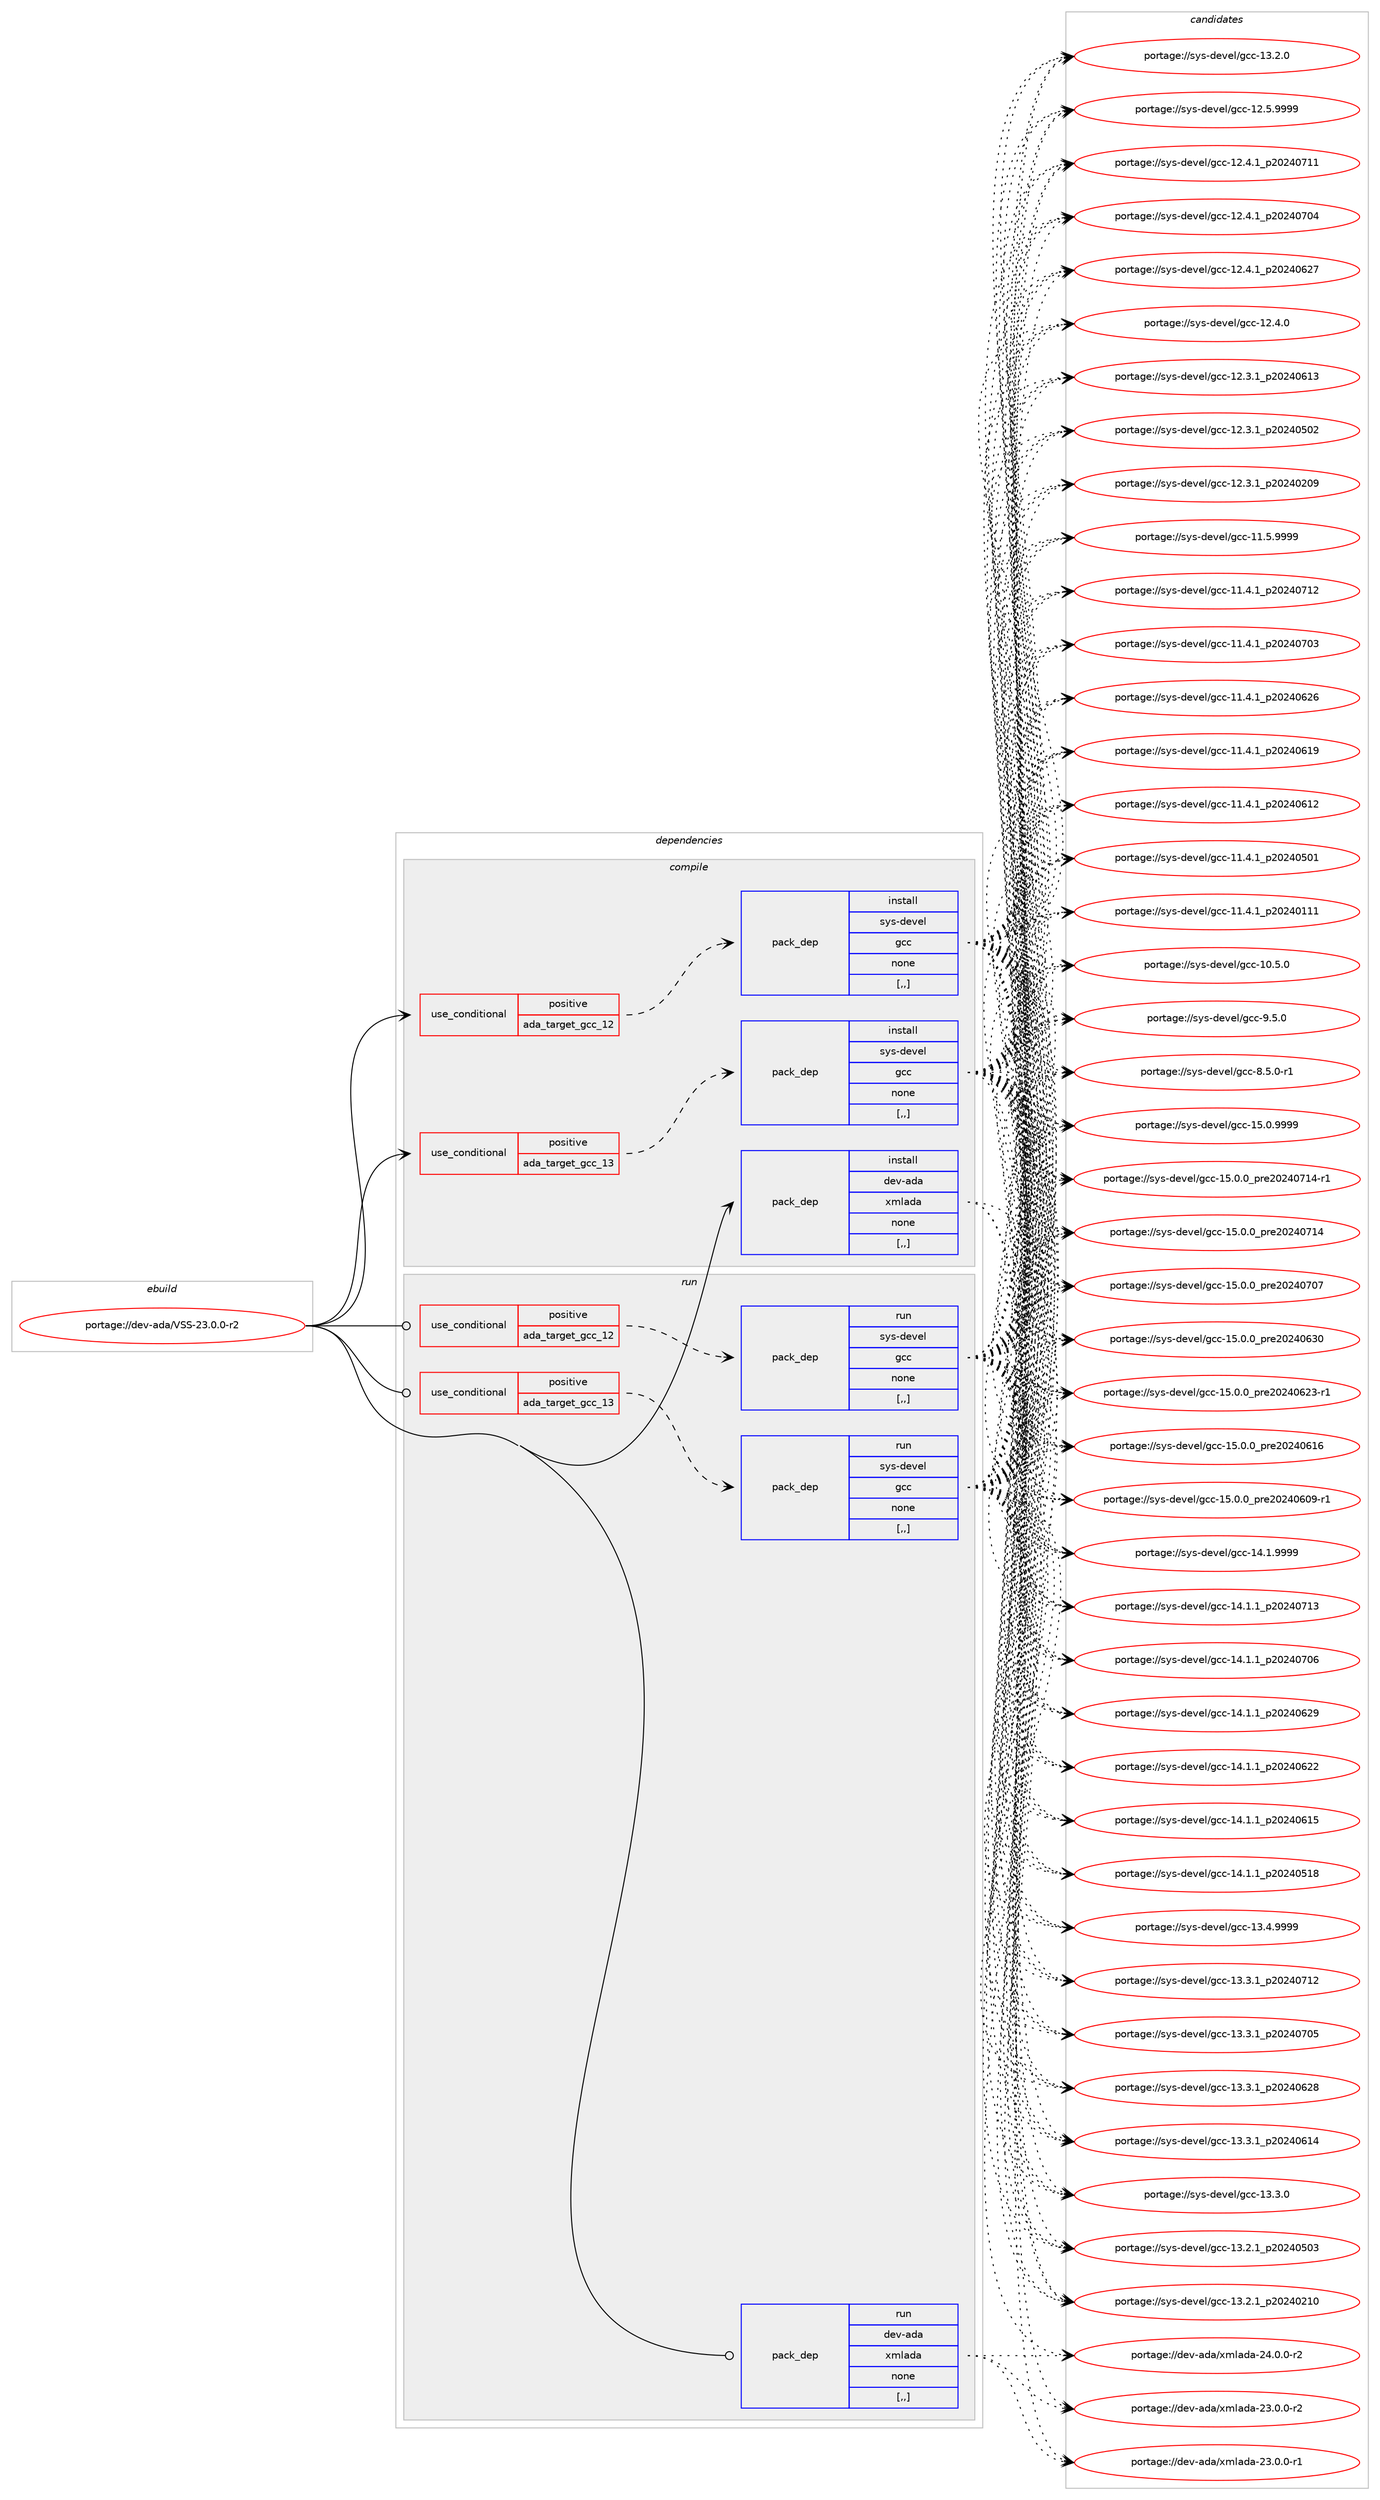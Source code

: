 digraph prolog {

# *************
# Graph options
# *************

newrank=true;
concentrate=true;
compound=true;
graph [rankdir=LR,fontname=Helvetica,fontsize=10,ranksep=1.5];#, ranksep=2.5, nodesep=0.2];
edge  [arrowhead=vee];
node  [fontname=Helvetica,fontsize=10];

# **********
# The ebuild
# **********

subgraph cluster_leftcol {
color=gray;
rank=same;
label=<<i>ebuild</i>>;
id [label="portage://dev-ada/VSS-23.0.0-r2", color=red, width=4, href="../dev-ada/VSS-23.0.0-r2.svg"];
}

# ****************
# The dependencies
# ****************

subgraph cluster_midcol {
color=gray;
label=<<i>dependencies</i>>;
subgraph cluster_compile {
fillcolor="#eeeeee";
style=filled;
label=<<i>compile</i>>;
subgraph cond16320 {
dependency63013 [label=<<TABLE BORDER="0" CELLBORDER="1" CELLSPACING="0" CELLPADDING="4"><TR><TD ROWSPAN="3" CELLPADDING="10">use_conditional</TD></TR><TR><TD>positive</TD></TR><TR><TD>ada_target_gcc_12</TD></TR></TABLE>>, shape=none, color=red];
subgraph pack45787 {
dependency63014 [label=<<TABLE BORDER="0" CELLBORDER="1" CELLSPACING="0" CELLPADDING="4" WIDTH="220"><TR><TD ROWSPAN="6" CELLPADDING="30">pack_dep</TD></TR><TR><TD WIDTH="110">install</TD></TR><TR><TD>sys-devel</TD></TR><TR><TD>gcc</TD></TR><TR><TD>none</TD></TR><TR><TD>[,,]</TD></TR></TABLE>>, shape=none, color=blue];
}
dependency63013:e -> dependency63014:w [weight=20,style="dashed",arrowhead="vee"];
}
id:e -> dependency63013:w [weight=20,style="solid",arrowhead="vee"];
subgraph cond16321 {
dependency63015 [label=<<TABLE BORDER="0" CELLBORDER="1" CELLSPACING="0" CELLPADDING="4"><TR><TD ROWSPAN="3" CELLPADDING="10">use_conditional</TD></TR><TR><TD>positive</TD></TR><TR><TD>ada_target_gcc_13</TD></TR></TABLE>>, shape=none, color=red];
subgraph pack45788 {
dependency63016 [label=<<TABLE BORDER="0" CELLBORDER="1" CELLSPACING="0" CELLPADDING="4" WIDTH="220"><TR><TD ROWSPAN="6" CELLPADDING="30">pack_dep</TD></TR><TR><TD WIDTH="110">install</TD></TR><TR><TD>sys-devel</TD></TR><TR><TD>gcc</TD></TR><TR><TD>none</TD></TR><TR><TD>[,,]</TD></TR></TABLE>>, shape=none, color=blue];
}
dependency63015:e -> dependency63016:w [weight=20,style="dashed",arrowhead="vee"];
}
id:e -> dependency63015:w [weight=20,style="solid",arrowhead="vee"];
subgraph pack45789 {
dependency63017 [label=<<TABLE BORDER="0" CELLBORDER="1" CELLSPACING="0" CELLPADDING="4" WIDTH="220"><TR><TD ROWSPAN="6" CELLPADDING="30">pack_dep</TD></TR><TR><TD WIDTH="110">install</TD></TR><TR><TD>dev-ada</TD></TR><TR><TD>xmlada</TD></TR><TR><TD>none</TD></TR><TR><TD>[,,]</TD></TR></TABLE>>, shape=none, color=blue];
}
id:e -> dependency63017:w [weight=20,style="solid",arrowhead="vee"];
}
subgraph cluster_compileandrun {
fillcolor="#eeeeee";
style=filled;
label=<<i>compile and run</i>>;
}
subgraph cluster_run {
fillcolor="#eeeeee";
style=filled;
label=<<i>run</i>>;
subgraph cond16322 {
dependency63018 [label=<<TABLE BORDER="0" CELLBORDER="1" CELLSPACING="0" CELLPADDING="4"><TR><TD ROWSPAN="3" CELLPADDING="10">use_conditional</TD></TR><TR><TD>positive</TD></TR><TR><TD>ada_target_gcc_12</TD></TR></TABLE>>, shape=none, color=red];
subgraph pack45790 {
dependency63019 [label=<<TABLE BORDER="0" CELLBORDER="1" CELLSPACING="0" CELLPADDING="4" WIDTH="220"><TR><TD ROWSPAN="6" CELLPADDING="30">pack_dep</TD></TR><TR><TD WIDTH="110">run</TD></TR><TR><TD>sys-devel</TD></TR><TR><TD>gcc</TD></TR><TR><TD>none</TD></TR><TR><TD>[,,]</TD></TR></TABLE>>, shape=none, color=blue];
}
dependency63018:e -> dependency63019:w [weight=20,style="dashed",arrowhead="vee"];
}
id:e -> dependency63018:w [weight=20,style="solid",arrowhead="odot"];
subgraph cond16323 {
dependency63020 [label=<<TABLE BORDER="0" CELLBORDER="1" CELLSPACING="0" CELLPADDING="4"><TR><TD ROWSPAN="3" CELLPADDING="10">use_conditional</TD></TR><TR><TD>positive</TD></TR><TR><TD>ada_target_gcc_13</TD></TR></TABLE>>, shape=none, color=red];
subgraph pack45791 {
dependency63021 [label=<<TABLE BORDER="0" CELLBORDER="1" CELLSPACING="0" CELLPADDING="4" WIDTH="220"><TR><TD ROWSPAN="6" CELLPADDING="30">pack_dep</TD></TR><TR><TD WIDTH="110">run</TD></TR><TR><TD>sys-devel</TD></TR><TR><TD>gcc</TD></TR><TR><TD>none</TD></TR><TR><TD>[,,]</TD></TR></TABLE>>, shape=none, color=blue];
}
dependency63020:e -> dependency63021:w [weight=20,style="dashed",arrowhead="vee"];
}
id:e -> dependency63020:w [weight=20,style="solid",arrowhead="odot"];
subgraph pack45792 {
dependency63022 [label=<<TABLE BORDER="0" CELLBORDER="1" CELLSPACING="0" CELLPADDING="4" WIDTH="220"><TR><TD ROWSPAN="6" CELLPADDING="30">pack_dep</TD></TR><TR><TD WIDTH="110">run</TD></TR><TR><TD>dev-ada</TD></TR><TR><TD>xmlada</TD></TR><TR><TD>none</TD></TR><TR><TD>[,,]</TD></TR></TABLE>>, shape=none, color=blue];
}
id:e -> dependency63022:w [weight=20,style="solid",arrowhead="odot"];
}
}

# **************
# The candidates
# **************

subgraph cluster_choices {
rank=same;
color=gray;
label=<<i>candidates</i>>;

subgraph choice45787 {
color=black;
nodesep=1;
choice1151211154510010111810110847103999945495346484657575757 [label="portage://sys-devel/gcc-15.0.9999", color=red, width=4,href="../sys-devel/gcc-15.0.9999.svg"];
choice11512111545100101118101108471039999454953464846489511211410150485052485549524511449 [label="portage://sys-devel/gcc-15.0.0_pre20240714-r1", color=red, width=4,href="../sys-devel/gcc-15.0.0_pre20240714-r1.svg"];
choice1151211154510010111810110847103999945495346484648951121141015048505248554952 [label="portage://sys-devel/gcc-15.0.0_pre20240714", color=red, width=4,href="../sys-devel/gcc-15.0.0_pre20240714.svg"];
choice1151211154510010111810110847103999945495346484648951121141015048505248554855 [label="portage://sys-devel/gcc-15.0.0_pre20240707", color=red, width=4,href="../sys-devel/gcc-15.0.0_pre20240707.svg"];
choice1151211154510010111810110847103999945495346484648951121141015048505248545148 [label="portage://sys-devel/gcc-15.0.0_pre20240630", color=red, width=4,href="../sys-devel/gcc-15.0.0_pre20240630.svg"];
choice11512111545100101118101108471039999454953464846489511211410150485052485450514511449 [label="portage://sys-devel/gcc-15.0.0_pre20240623-r1", color=red, width=4,href="../sys-devel/gcc-15.0.0_pre20240623-r1.svg"];
choice1151211154510010111810110847103999945495346484648951121141015048505248544954 [label="portage://sys-devel/gcc-15.0.0_pre20240616", color=red, width=4,href="../sys-devel/gcc-15.0.0_pre20240616.svg"];
choice11512111545100101118101108471039999454953464846489511211410150485052485448574511449 [label="portage://sys-devel/gcc-15.0.0_pre20240609-r1", color=red, width=4,href="../sys-devel/gcc-15.0.0_pre20240609-r1.svg"];
choice1151211154510010111810110847103999945495246494657575757 [label="portage://sys-devel/gcc-14.1.9999", color=red, width=4,href="../sys-devel/gcc-14.1.9999.svg"];
choice1151211154510010111810110847103999945495246494649951125048505248554951 [label="portage://sys-devel/gcc-14.1.1_p20240713", color=red, width=4,href="../sys-devel/gcc-14.1.1_p20240713.svg"];
choice1151211154510010111810110847103999945495246494649951125048505248554854 [label="portage://sys-devel/gcc-14.1.1_p20240706", color=red, width=4,href="../sys-devel/gcc-14.1.1_p20240706.svg"];
choice1151211154510010111810110847103999945495246494649951125048505248545057 [label="portage://sys-devel/gcc-14.1.1_p20240629", color=red, width=4,href="../sys-devel/gcc-14.1.1_p20240629.svg"];
choice1151211154510010111810110847103999945495246494649951125048505248545050 [label="portage://sys-devel/gcc-14.1.1_p20240622", color=red, width=4,href="../sys-devel/gcc-14.1.1_p20240622.svg"];
choice1151211154510010111810110847103999945495246494649951125048505248544953 [label="portage://sys-devel/gcc-14.1.1_p20240615", color=red, width=4,href="../sys-devel/gcc-14.1.1_p20240615.svg"];
choice1151211154510010111810110847103999945495246494649951125048505248534956 [label="portage://sys-devel/gcc-14.1.1_p20240518", color=red, width=4,href="../sys-devel/gcc-14.1.1_p20240518.svg"];
choice1151211154510010111810110847103999945495146524657575757 [label="portage://sys-devel/gcc-13.4.9999", color=red, width=4,href="../sys-devel/gcc-13.4.9999.svg"];
choice1151211154510010111810110847103999945495146514649951125048505248554950 [label="portage://sys-devel/gcc-13.3.1_p20240712", color=red, width=4,href="../sys-devel/gcc-13.3.1_p20240712.svg"];
choice1151211154510010111810110847103999945495146514649951125048505248554853 [label="portage://sys-devel/gcc-13.3.1_p20240705", color=red, width=4,href="../sys-devel/gcc-13.3.1_p20240705.svg"];
choice1151211154510010111810110847103999945495146514649951125048505248545056 [label="portage://sys-devel/gcc-13.3.1_p20240628", color=red, width=4,href="../sys-devel/gcc-13.3.1_p20240628.svg"];
choice1151211154510010111810110847103999945495146514649951125048505248544952 [label="portage://sys-devel/gcc-13.3.1_p20240614", color=red, width=4,href="../sys-devel/gcc-13.3.1_p20240614.svg"];
choice1151211154510010111810110847103999945495146514648 [label="portage://sys-devel/gcc-13.3.0", color=red, width=4,href="../sys-devel/gcc-13.3.0.svg"];
choice1151211154510010111810110847103999945495146504649951125048505248534851 [label="portage://sys-devel/gcc-13.2.1_p20240503", color=red, width=4,href="../sys-devel/gcc-13.2.1_p20240503.svg"];
choice1151211154510010111810110847103999945495146504649951125048505248504948 [label="portage://sys-devel/gcc-13.2.1_p20240210", color=red, width=4,href="../sys-devel/gcc-13.2.1_p20240210.svg"];
choice1151211154510010111810110847103999945495146504648 [label="portage://sys-devel/gcc-13.2.0", color=red, width=4,href="../sys-devel/gcc-13.2.0.svg"];
choice1151211154510010111810110847103999945495046534657575757 [label="portage://sys-devel/gcc-12.5.9999", color=red, width=4,href="../sys-devel/gcc-12.5.9999.svg"];
choice1151211154510010111810110847103999945495046524649951125048505248554949 [label="portage://sys-devel/gcc-12.4.1_p20240711", color=red, width=4,href="../sys-devel/gcc-12.4.1_p20240711.svg"];
choice1151211154510010111810110847103999945495046524649951125048505248554852 [label="portage://sys-devel/gcc-12.4.1_p20240704", color=red, width=4,href="../sys-devel/gcc-12.4.1_p20240704.svg"];
choice1151211154510010111810110847103999945495046524649951125048505248545055 [label="portage://sys-devel/gcc-12.4.1_p20240627", color=red, width=4,href="../sys-devel/gcc-12.4.1_p20240627.svg"];
choice1151211154510010111810110847103999945495046524648 [label="portage://sys-devel/gcc-12.4.0", color=red, width=4,href="../sys-devel/gcc-12.4.0.svg"];
choice1151211154510010111810110847103999945495046514649951125048505248544951 [label="portage://sys-devel/gcc-12.3.1_p20240613", color=red, width=4,href="../sys-devel/gcc-12.3.1_p20240613.svg"];
choice1151211154510010111810110847103999945495046514649951125048505248534850 [label="portage://sys-devel/gcc-12.3.1_p20240502", color=red, width=4,href="../sys-devel/gcc-12.3.1_p20240502.svg"];
choice1151211154510010111810110847103999945495046514649951125048505248504857 [label="portage://sys-devel/gcc-12.3.1_p20240209", color=red, width=4,href="../sys-devel/gcc-12.3.1_p20240209.svg"];
choice1151211154510010111810110847103999945494946534657575757 [label="portage://sys-devel/gcc-11.5.9999", color=red, width=4,href="../sys-devel/gcc-11.5.9999.svg"];
choice1151211154510010111810110847103999945494946524649951125048505248554950 [label="portage://sys-devel/gcc-11.4.1_p20240712", color=red, width=4,href="../sys-devel/gcc-11.4.1_p20240712.svg"];
choice1151211154510010111810110847103999945494946524649951125048505248554851 [label="portage://sys-devel/gcc-11.4.1_p20240703", color=red, width=4,href="../sys-devel/gcc-11.4.1_p20240703.svg"];
choice1151211154510010111810110847103999945494946524649951125048505248545054 [label="portage://sys-devel/gcc-11.4.1_p20240626", color=red, width=4,href="../sys-devel/gcc-11.4.1_p20240626.svg"];
choice1151211154510010111810110847103999945494946524649951125048505248544957 [label="portage://sys-devel/gcc-11.4.1_p20240619", color=red, width=4,href="../sys-devel/gcc-11.4.1_p20240619.svg"];
choice1151211154510010111810110847103999945494946524649951125048505248544950 [label="portage://sys-devel/gcc-11.4.1_p20240612", color=red, width=4,href="../sys-devel/gcc-11.4.1_p20240612.svg"];
choice1151211154510010111810110847103999945494946524649951125048505248534849 [label="portage://sys-devel/gcc-11.4.1_p20240501", color=red, width=4,href="../sys-devel/gcc-11.4.1_p20240501.svg"];
choice1151211154510010111810110847103999945494946524649951125048505248494949 [label="portage://sys-devel/gcc-11.4.1_p20240111", color=red, width=4,href="../sys-devel/gcc-11.4.1_p20240111.svg"];
choice1151211154510010111810110847103999945494846534648 [label="portage://sys-devel/gcc-10.5.0", color=red, width=4,href="../sys-devel/gcc-10.5.0.svg"];
choice11512111545100101118101108471039999455746534648 [label="portage://sys-devel/gcc-9.5.0", color=red, width=4,href="../sys-devel/gcc-9.5.0.svg"];
choice115121115451001011181011084710399994556465346484511449 [label="portage://sys-devel/gcc-8.5.0-r1", color=red, width=4,href="../sys-devel/gcc-8.5.0-r1.svg"];
dependency63014:e -> choice1151211154510010111810110847103999945495346484657575757:w [style=dotted,weight="100"];
dependency63014:e -> choice11512111545100101118101108471039999454953464846489511211410150485052485549524511449:w [style=dotted,weight="100"];
dependency63014:e -> choice1151211154510010111810110847103999945495346484648951121141015048505248554952:w [style=dotted,weight="100"];
dependency63014:e -> choice1151211154510010111810110847103999945495346484648951121141015048505248554855:w [style=dotted,weight="100"];
dependency63014:e -> choice1151211154510010111810110847103999945495346484648951121141015048505248545148:w [style=dotted,weight="100"];
dependency63014:e -> choice11512111545100101118101108471039999454953464846489511211410150485052485450514511449:w [style=dotted,weight="100"];
dependency63014:e -> choice1151211154510010111810110847103999945495346484648951121141015048505248544954:w [style=dotted,weight="100"];
dependency63014:e -> choice11512111545100101118101108471039999454953464846489511211410150485052485448574511449:w [style=dotted,weight="100"];
dependency63014:e -> choice1151211154510010111810110847103999945495246494657575757:w [style=dotted,weight="100"];
dependency63014:e -> choice1151211154510010111810110847103999945495246494649951125048505248554951:w [style=dotted,weight="100"];
dependency63014:e -> choice1151211154510010111810110847103999945495246494649951125048505248554854:w [style=dotted,weight="100"];
dependency63014:e -> choice1151211154510010111810110847103999945495246494649951125048505248545057:w [style=dotted,weight="100"];
dependency63014:e -> choice1151211154510010111810110847103999945495246494649951125048505248545050:w [style=dotted,weight="100"];
dependency63014:e -> choice1151211154510010111810110847103999945495246494649951125048505248544953:w [style=dotted,weight="100"];
dependency63014:e -> choice1151211154510010111810110847103999945495246494649951125048505248534956:w [style=dotted,weight="100"];
dependency63014:e -> choice1151211154510010111810110847103999945495146524657575757:w [style=dotted,weight="100"];
dependency63014:e -> choice1151211154510010111810110847103999945495146514649951125048505248554950:w [style=dotted,weight="100"];
dependency63014:e -> choice1151211154510010111810110847103999945495146514649951125048505248554853:w [style=dotted,weight="100"];
dependency63014:e -> choice1151211154510010111810110847103999945495146514649951125048505248545056:w [style=dotted,weight="100"];
dependency63014:e -> choice1151211154510010111810110847103999945495146514649951125048505248544952:w [style=dotted,weight="100"];
dependency63014:e -> choice1151211154510010111810110847103999945495146514648:w [style=dotted,weight="100"];
dependency63014:e -> choice1151211154510010111810110847103999945495146504649951125048505248534851:w [style=dotted,weight="100"];
dependency63014:e -> choice1151211154510010111810110847103999945495146504649951125048505248504948:w [style=dotted,weight="100"];
dependency63014:e -> choice1151211154510010111810110847103999945495146504648:w [style=dotted,weight="100"];
dependency63014:e -> choice1151211154510010111810110847103999945495046534657575757:w [style=dotted,weight="100"];
dependency63014:e -> choice1151211154510010111810110847103999945495046524649951125048505248554949:w [style=dotted,weight="100"];
dependency63014:e -> choice1151211154510010111810110847103999945495046524649951125048505248554852:w [style=dotted,weight="100"];
dependency63014:e -> choice1151211154510010111810110847103999945495046524649951125048505248545055:w [style=dotted,weight="100"];
dependency63014:e -> choice1151211154510010111810110847103999945495046524648:w [style=dotted,weight="100"];
dependency63014:e -> choice1151211154510010111810110847103999945495046514649951125048505248544951:w [style=dotted,weight="100"];
dependency63014:e -> choice1151211154510010111810110847103999945495046514649951125048505248534850:w [style=dotted,weight="100"];
dependency63014:e -> choice1151211154510010111810110847103999945495046514649951125048505248504857:w [style=dotted,weight="100"];
dependency63014:e -> choice1151211154510010111810110847103999945494946534657575757:w [style=dotted,weight="100"];
dependency63014:e -> choice1151211154510010111810110847103999945494946524649951125048505248554950:w [style=dotted,weight="100"];
dependency63014:e -> choice1151211154510010111810110847103999945494946524649951125048505248554851:w [style=dotted,weight="100"];
dependency63014:e -> choice1151211154510010111810110847103999945494946524649951125048505248545054:w [style=dotted,weight="100"];
dependency63014:e -> choice1151211154510010111810110847103999945494946524649951125048505248544957:w [style=dotted,weight="100"];
dependency63014:e -> choice1151211154510010111810110847103999945494946524649951125048505248544950:w [style=dotted,weight="100"];
dependency63014:e -> choice1151211154510010111810110847103999945494946524649951125048505248534849:w [style=dotted,weight="100"];
dependency63014:e -> choice1151211154510010111810110847103999945494946524649951125048505248494949:w [style=dotted,weight="100"];
dependency63014:e -> choice1151211154510010111810110847103999945494846534648:w [style=dotted,weight="100"];
dependency63014:e -> choice11512111545100101118101108471039999455746534648:w [style=dotted,weight="100"];
dependency63014:e -> choice115121115451001011181011084710399994556465346484511449:w [style=dotted,weight="100"];
}
subgraph choice45788 {
color=black;
nodesep=1;
choice1151211154510010111810110847103999945495346484657575757 [label="portage://sys-devel/gcc-15.0.9999", color=red, width=4,href="../sys-devel/gcc-15.0.9999.svg"];
choice11512111545100101118101108471039999454953464846489511211410150485052485549524511449 [label="portage://sys-devel/gcc-15.0.0_pre20240714-r1", color=red, width=4,href="../sys-devel/gcc-15.0.0_pre20240714-r1.svg"];
choice1151211154510010111810110847103999945495346484648951121141015048505248554952 [label="portage://sys-devel/gcc-15.0.0_pre20240714", color=red, width=4,href="../sys-devel/gcc-15.0.0_pre20240714.svg"];
choice1151211154510010111810110847103999945495346484648951121141015048505248554855 [label="portage://sys-devel/gcc-15.0.0_pre20240707", color=red, width=4,href="../sys-devel/gcc-15.0.0_pre20240707.svg"];
choice1151211154510010111810110847103999945495346484648951121141015048505248545148 [label="portage://sys-devel/gcc-15.0.0_pre20240630", color=red, width=4,href="../sys-devel/gcc-15.0.0_pre20240630.svg"];
choice11512111545100101118101108471039999454953464846489511211410150485052485450514511449 [label="portage://sys-devel/gcc-15.0.0_pre20240623-r1", color=red, width=4,href="../sys-devel/gcc-15.0.0_pre20240623-r1.svg"];
choice1151211154510010111810110847103999945495346484648951121141015048505248544954 [label="portage://sys-devel/gcc-15.0.0_pre20240616", color=red, width=4,href="../sys-devel/gcc-15.0.0_pre20240616.svg"];
choice11512111545100101118101108471039999454953464846489511211410150485052485448574511449 [label="portage://sys-devel/gcc-15.0.0_pre20240609-r1", color=red, width=4,href="../sys-devel/gcc-15.0.0_pre20240609-r1.svg"];
choice1151211154510010111810110847103999945495246494657575757 [label="portage://sys-devel/gcc-14.1.9999", color=red, width=4,href="../sys-devel/gcc-14.1.9999.svg"];
choice1151211154510010111810110847103999945495246494649951125048505248554951 [label="portage://sys-devel/gcc-14.1.1_p20240713", color=red, width=4,href="../sys-devel/gcc-14.1.1_p20240713.svg"];
choice1151211154510010111810110847103999945495246494649951125048505248554854 [label="portage://sys-devel/gcc-14.1.1_p20240706", color=red, width=4,href="../sys-devel/gcc-14.1.1_p20240706.svg"];
choice1151211154510010111810110847103999945495246494649951125048505248545057 [label="portage://sys-devel/gcc-14.1.1_p20240629", color=red, width=4,href="../sys-devel/gcc-14.1.1_p20240629.svg"];
choice1151211154510010111810110847103999945495246494649951125048505248545050 [label="portage://sys-devel/gcc-14.1.1_p20240622", color=red, width=4,href="../sys-devel/gcc-14.1.1_p20240622.svg"];
choice1151211154510010111810110847103999945495246494649951125048505248544953 [label="portage://sys-devel/gcc-14.1.1_p20240615", color=red, width=4,href="../sys-devel/gcc-14.1.1_p20240615.svg"];
choice1151211154510010111810110847103999945495246494649951125048505248534956 [label="portage://sys-devel/gcc-14.1.1_p20240518", color=red, width=4,href="../sys-devel/gcc-14.1.1_p20240518.svg"];
choice1151211154510010111810110847103999945495146524657575757 [label="portage://sys-devel/gcc-13.4.9999", color=red, width=4,href="../sys-devel/gcc-13.4.9999.svg"];
choice1151211154510010111810110847103999945495146514649951125048505248554950 [label="portage://sys-devel/gcc-13.3.1_p20240712", color=red, width=4,href="../sys-devel/gcc-13.3.1_p20240712.svg"];
choice1151211154510010111810110847103999945495146514649951125048505248554853 [label="portage://sys-devel/gcc-13.3.1_p20240705", color=red, width=4,href="../sys-devel/gcc-13.3.1_p20240705.svg"];
choice1151211154510010111810110847103999945495146514649951125048505248545056 [label="portage://sys-devel/gcc-13.3.1_p20240628", color=red, width=4,href="../sys-devel/gcc-13.3.1_p20240628.svg"];
choice1151211154510010111810110847103999945495146514649951125048505248544952 [label="portage://sys-devel/gcc-13.3.1_p20240614", color=red, width=4,href="../sys-devel/gcc-13.3.1_p20240614.svg"];
choice1151211154510010111810110847103999945495146514648 [label="portage://sys-devel/gcc-13.3.0", color=red, width=4,href="../sys-devel/gcc-13.3.0.svg"];
choice1151211154510010111810110847103999945495146504649951125048505248534851 [label="portage://sys-devel/gcc-13.2.1_p20240503", color=red, width=4,href="../sys-devel/gcc-13.2.1_p20240503.svg"];
choice1151211154510010111810110847103999945495146504649951125048505248504948 [label="portage://sys-devel/gcc-13.2.1_p20240210", color=red, width=4,href="../sys-devel/gcc-13.2.1_p20240210.svg"];
choice1151211154510010111810110847103999945495146504648 [label="portage://sys-devel/gcc-13.2.0", color=red, width=4,href="../sys-devel/gcc-13.2.0.svg"];
choice1151211154510010111810110847103999945495046534657575757 [label="portage://sys-devel/gcc-12.5.9999", color=red, width=4,href="../sys-devel/gcc-12.5.9999.svg"];
choice1151211154510010111810110847103999945495046524649951125048505248554949 [label="portage://sys-devel/gcc-12.4.1_p20240711", color=red, width=4,href="../sys-devel/gcc-12.4.1_p20240711.svg"];
choice1151211154510010111810110847103999945495046524649951125048505248554852 [label="portage://sys-devel/gcc-12.4.1_p20240704", color=red, width=4,href="../sys-devel/gcc-12.4.1_p20240704.svg"];
choice1151211154510010111810110847103999945495046524649951125048505248545055 [label="portage://sys-devel/gcc-12.4.1_p20240627", color=red, width=4,href="../sys-devel/gcc-12.4.1_p20240627.svg"];
choice1151211154510010111810110847103999945495046524648 [label="portage://sys-devel/gcc-12.4.0", color=red, width=4,href="../sys-devel/gcc-12.4.0.svg"];
choice1151211154510010111810110847103999945495046514649951125048505248544951 [label="portage://sys-devel/gcc-12.3.1_p20240613", color=red, width=4,href="../sys-devel/gcc-12.3.1_p20240613.svg"];
choice1151211154510010111810110847103999945495046514649951125048505248534850 [label="portage://sys-devel/gcc-12.3.1_p20240502", color=red, width=4,href="../sys-devel/gcc-12.3.1_p20240502.svg"];
choice1151211154510010111810110847103999945495046514649951125048505248504857 [label="portage://sys-devel/gcc-12.3.1_p20240209", color=red, width=4,href="../sys-devel/gcc-12.3.1_p20240209.svg"];
choice1151211154510010111810110847103999945494946534657575757 [label="portage://sys-devel/gcc-11.5.9999", color=red, width=4,href="../sys-devel/gcc-11.5.9999.svg"];
choice1151211154510010111810110847103999945494946524649951125048505248554950 [label="portage://sys-devel/gcc-11.4.1_p20240712", color=red, width=4,href="../sys-devel/gcc-11.4.1_p20240712.svg"];
choice1151211154510010111810110847103999945494946524649951125048505248554851 [label="portage://sys-devel/gcc-11.4.1_p20240703", color=red, width=4,href="../sys-devel/gcc-11.4.1_p20240703.svg"];
choice1151211154510010111810110847103999945494946524649951125048505248545054 [label="portage://sys-devel/gcc-11.4.1_p20240626", color=red, width=4,href="../sys-devel/gcc-11.4.1_p20240626.svg"];
choice1151211154510010111810110847103999945494946524649951125048505248544957 [label="portage://sys-devel/gcc-11.4.1_p20240619", color=red, width=4,href="../sys-devel/gcc-11.4.1_p20240619.svg"];
choice1151211154510010111810110847103999945494946524649951125048505248544950 [label="portage://sys-devel/gcc-11.4.1_p20240612", color=red, width=4,href="../sys-devel/gcc-11.4.1_p20240612.svg"];
choice1151211154510010111810110847103999945494946524649951125048505248534849 [label="portage://sys-devel/gcc-11.4.1_p20240501", color=red, width=4,href="../sys-devel/gcc-11.4.1_p20240501.svg"];
choice1151211154510010111810110847103999945494946524649951125048505248494949 [label="portage://sys-devel/gcc-11.4.1_p20240111", color=red, width=4,href="../sys-devel/gcc-11.4.1_p20240111.svg"];
choice1151211154510010111810110847103999945494846534648 [label="portage://sys-devel/gcc-10.5.0", color=red, width=4,href="../sys-devel/gcc-10.5.0.svg"];
choice11512111545100101118101108471039999455746534648 [label="portage://sys-devel/gcc-9.5.0", color=red, width=4,href="../sys-devel/gcc-9.5.0.svg"];
choice115121115451001011181011084710399994556465346484511449 [label="portage://sys-devel/gcc-8.5.0-r1", color=red, width=4,href="../sys-devel/gcc-8.5.0-r1.svg"];
dependency63016:e -> choice1151211154510010111810110847103999945495346484657575757:w [style=dotted,weight="100"];
dependency63016:e -> choice11512111545100101118101108471039999454953464846489511211410150485052485549524511449:w [style=dotted,weight="100"];
dependency63016:e -> choice1151211154510010111810110847103999945495346484648951121141015048505248554952:w [style=dotted,weight="100"];
dependency63016:e -> choice1151211154510010111810110847103999945495346484648951121141015048505248554855:w [style=dotted,weight="100"];
dependency63016:e -> choice1151211154510010111810110847103999945495346484648951121141015048505248545148:w [style=dotted,weight="100"];
dependency63016:e -> choice11512111545100101118101108471039999454953464846489511211410150485052485450514511449:w [style=dotted,weight="100"];
dependency63016:e -> choice1151211154510010111810110847103999945495346484648951121141015048505248544954:w [style=dotted,weight="100"];
dependency63016:e -> choice11512111545100101118101108471039999454953464846489511211410150485052485448574511449:w [style=dotted,weight="100"];
dependency63016:e -> choice1151211154510010111810110847103999945495246494657575757:w [style=dotted,weight="100"];
dependency63016:e -> choice1151211154510010111810110847103999945495246494649951125048505248554951:w [style=dotted,weight="100"];
dependency63016:e -> choice1151211154510010111810110847103999945495246494649951125048505248554854:w [style=dotted,weight="100"];
dependency63016:e -> choice1151211154510010111810110847103999945495246494649951125048505248545057:w [style=dotted,weight="100"];
dependency63016:e -> choice1151211154510010111810110847103999945495246494649951125048505248545050:w [style=dotted,weight="100"];
dependency63016:e -> choice1151211154510010111810110847103999945495246494649951125048505248544953:w [style=dotted,weight="100"];
dependency63016:e -> choice1151211154510010111810110847103999945495246494649951125048505248534956:w [style=dotted,weight="100"];
dependency63016:e -> choice1151211154510010111810110847103999945495146524657575757:w [style=dotted,weight="100"];
dependency63016:e -> choice1151211154510010111810110847103999945495146514649951125048505248554950:w [style=dotted,weight="100"];
dependency63016:e -> choice1151211154510010111810110847103999945495146514649951125048505248554853:w [style=dotted,weight="100"];
dependency63016:e -> choice1151211154510010111810110847103999945495146514649951125048505248545056:w [style=dotted,weight="100"];
dependency63016:e -> choice1151211154510010111810110847103999945495146514649951125048505248544952:w [style=dotted,weight="100"];
dependency63016:e -> choice1151211154510010111810110847103999945495146514648:w [style=dotted,weight="100"];
dependency63016:e -> choice1151211154510010111810110847103999945495146504649951125048505248534851:w [style=dotted,weight="100"];
dependency63016:e -> choice1151211154510010111810110847103999945495146504649951125048505248504948:w [style=dotted,weight="100"];
dependency63016:e -> choice1151211154510010111810110847103999945495146504648:w [style=dotted,weight="100"];
dependency63016:e -> choice1151211154510010111810110847103999945495046534657575757:w [style=dotted,weight="100"];
dependency63016:e -> choice1151211154510010111810110847103999945495046524649951125048505248554949:w [style=dotted,weight="100"];
dependency63016:e -> choice1151211154510010111810110847103999945495046524649951125048505248554852:w [style=dotted,weight="100"];
dependency63016:e -> choice1151211154510010111810110847103999945495046524649951125048505248545055:w [style=dotted,weight="100"];
dependency63016:e -> choice1151211154510010111810110847103999945495046524648:w [style=dotted,weight="100"];
dependency63016:e -> choice1151211154510010111810110847103999945495046514649951125048505248544951:w [style=dotted,weight="100"];
dependency63016:e -> choice1151211154510010111810110847103999945495046514649951125048505248534850:w [style=dotted,weight="100"];
dependency63016:e -> choice1151211154510010111810110847103999945495046514649951125048505248504857:w [style=dotted,weight="100"];
dependency63016:e -> choice1151211154510010111810110847103999945494946534657575757:w [style=dotted,weight="100"];
dependency63016:e -> choice1151211154510010111810110847103999945494946524649951125048505248554950:w [style=dotted,weight="100"];
dependency63016:e -> choice1151211154510010111810110847103999945494946524649951125048505248554851:w [style=dotted,weight="100"];
dependency63016:e -> choice1151211154510010111810110847103999945494946524649951125048505248545054:w [style=dotted,weight="100"];
dependency63016:e -> choice1151211154510010111810110847103999945494946524649951125048505248544957:w [style=dotted,weight="100"];
dependency63016:e -> choice1151211154510010111810110847103999945494946524649951125048505248544950:w [style=dotted,weight="100"];
dependency63016:e -> choice1151211154510010111810110847103999945494946524649951125048505248534849:w [style=dotted,weight="100"];
dependency63016:e -> choice1151211154510010111810110847103999945494946524649951125048505248494949:w [style=dotted,weight="100"];
dependency63016:e -> choice1151211154510010111810110847103999945494846534648:w [style=dotted,weight="100"];
dependency63016:e -> choice11512111545100101118101108471039999455746534648:w [style=dotted,weight="100"];
dependency63016:e -> choice115121115451001011181011084710399994556465346484511449:w [style=dotted,weight="100"];
}
subgraph choice45789 {
color=black;
nodesep=1;
choice100101118459710097471201091089710097455052464846484511450 [label="portage://dev-ada/xmlada-24.0.0-r2", color=red, width=4,href="../dev-ada/xmlada-24.0.0-r2.svg"];
choice100101118459710097471201091089710097455051464846484511450 [label="portage://dev-ada/xmlada-23.0.0-r2", color=red, width=4,href="../dev-ada/xmlada-23.0.0-r2.svg"];
choice100101118459710097471201091089710097455051464846484511449 [label="portage://dev-ada/xmlada-23.0.0-r1", color=red, width=4,href="../dev-ada/xmlada-23.0.0-r1.svg"];
dependency63017:e -> choice100101118459710097471201091089710097455052464846484511450:w [style=dotted,weight="100"];
dependency63017:e -> choice100101118459710097471201091089710097455051464846484511450:w [style=dotted,weight="100"];
dependency63017:e -> choice100101118459710097471201091089710097455051464846484511449:w [style=dotted,weight="100"];
}
subgraph choice45790 {
color=black;
nodesep=1;
choice1151211154510010111810110847103999945495346484657575757 [label="portage://sys-devel/gcc-15.0.9999", color=red, width=4,href="../sys-devel/gcc-15.0.9999.svg"];
choice11512111545100101118101108471039999454953464846489511211410150485052485549524511449 [label="portage://sys-devel/gcc-15.0.0_pre20240714-r1", color=red, width=4,href="../sys-devel/gcc-15.0.0_pre20240714-r1.svg"];
choice1151211154510010111810110847103999945495346484648951121141015048505248554952 [label="portage://sys-devel/gcc-15.0.0_pre20240714", color=red, width=4,href="../sys-devel/gcc-15.0.0_pre20240714.svg"];
choice1151211154510010111810110847103999945495346484648951121141015048505248554855 [label="portage://sys-devel/gcc-15.0.0_pre20240707", color=red, width=4,href="../sys-devel/gcc-15.0.0_pre20240707.svg"];
choice1151211154510010111810110847103999945495346484648951121141015048505248545148 [label="portage://sys-devel/gcc-15.0.0_pre20240630", color=red, width=4,href="../sys-devel/gcc-15.0.0_pre20240630.svg"];
choice11512111545100101118101108471039999454953464846489511211410150485052485450514511449 [label="portage://sys-devel/gcc-15.0.0_pre20240623-r1", color=red, width=4,href="../sys-devel/gcc-15.0.0_pre20240623-r1.svg"];
choice1151211154510010111810110847103999945495346484648951121141015048505248544954 [label="portage://sys-devel/gcc-15.0.0_pre20240616", color=red, width=4,href="../sys-devel/gcc-15.0.0_pre20240616.svg"];
choice11512111545100101118101108471039999454953464846489511211410150485052485448574511449 [label="portage://sys-devel/gcc-15.0.0_pre20240609-r1", color=red, width=4,href="../sys-devel/gcc-15.0.0_pre20240609-r1.svg"];
choice1151211154510010111810110847103999945495246494657575757 [label="portage://sys-devel/gcc-14.1.9999", color=red, width=4,href="../sys-devel/gcc-14.1.9999.svg"];
choice1151211154510010111810110847103999945495246494649951125048505248554951 [label="portage://sys-devel/gcc-14.1.1_p20240713", color=red, width=4,href="../sys-devel/gcc-14.1.1_p20240713.svg"];
choice1151211154510010111810110847103999945495246494649951125048505248554854 [label="portage://sys-devel/gcc-14.1.1_p20240706", color=red, width=4,href="../sys-devel/gcc-14.1.1_p20240706.svg"];
choice1151211154510010111810110847103999945495246494649951125048505248545057 [label="portage://sys-devel/gcc-14.1.1_p20240629", color=red, width=4,href="../sys-devel/gcc-14.1.1_p20240629.svg"];
choice1151211154510010111810110847103999945495246494649951125048505248545050 [label="portage://sys-devel/gcc-14.1.1_p20240622", color=red, width=4,href="../sys-devel/gcc-14.1.1_p20240622.svg"];
choice1151211154510010111810110847103999945495246494649951125048505248544953 [label="portage://sys-devel/gcc-14.1.1_p20240615", color=red, width=4,href="../sys-devel/gcc-14.1.1_p20240615.svg"];
choice1151211154510010111810110847103999945495246494649951125048505248534956 [label="portage://sys-devel/gcc-14.1.1_p20240518", color=red, width=4,href="../sys-devel/gcc-14.1.1_p20240518.svg"];
choice1151211154510010111810110847103999945495146524657575757 [label="portage://sys-devel/gcc-13.4.9999", color=red, width=4,href="../sys-devel/gcc-13.4.9999.svg"];
choice1151211154510010111810110847103999945495146514649951125048505248554950 [label="portage://sys-devel/gcc-13.3.1_p20240712", color=red, width=4,href="../sys-devel/gcc-13.3.1_p20240712.svg"];
choice1151211154510010111810110847103999945495146514649951125048505248554853 [label="portage://sys-devel/gcc-13.3.1_p20240705", color=red, width=4,href="../sys-devel/gcc-13.3.1_p20240705.svg"];
choice1151211154510010111810110847103999945495146514649951125048505248545056 [label="portage://sys-devel/gcc-13.3.1_p20240628", color=red, width=4,href="../sys-devel/gcc-13.3.1_p20240628.svg"];
choice1151211154510010111810110847103999945495146514649951125048505248544952 [label="portage://sys-devel/gcc-13.3.1_p20240614", color=red, width=4,href="../sys-devel/gcc-13.3.1_p20240614.svg"];
choice1151211154510010111810110847103999945495146514648 [label="portage://sys-devel/gcc-13.3.0", color=red, width=4,href="../sys-devel/gcc-13.3.0.svg"];
choice1151211154510010111810110847103999945495146504649951125048505248534851 [label="portage://sys-devel/gcc-13.2.1_p20240503", color=red, width=4,href="../sys-devel/gcc-13.2.1_p20240503.svg"];
choice1151211154510010111810110847103999945495146504649951125048505248504948 [label="portage://sys-devel/gcc-13.2.1_p20240210", color=red, width=4,href="../sys-devel/gcc-13.2.1_p20240210.svg"];
choice1151211154510010111810110847103999945495146504648 [label="portage://sys-devel/gcc-13.2.0", color=red, width=4,href="../sys-devel/gcc-13.2.0.svg"];
choice1151211154510010111810110847103999945495046534657575757 [label="portage://sys-devel/gcc-12.5.9999", color=red, width=4,href="../sys-devel/gcc-12.5.9999.svg"];
choice1151211154510010111810110847103999945495046524649951125048505248554949 [label="portage://sys-devel/gcc-12.4.1_p20240711", color=red, width=4,href="../sys-devel/gcc-12.4.1_p20240711.svg"];
choice1151211154510010111810110847103999945495046524649951125048505248554852 [label="portage://sys-devel/gcc-12.4.1_p20240704", color=red, width=4,href="../sys-devel/gcc-12.4.1_p20240704.svg"];
choice1151211154510010111810110847103999945495046524649951125048505248545055 [label="portage://sys-devel/gcc-12.4.1_p20240627", color=red, width=4,href="../sys-devel/gcc-12.4.1_p20240627.svg"];
choice1151211154510010111810110847103999945495046524648 [label="portage://sys-devel/gcc-12.4.0", color=red, width=4,href="../sys-devel/gcc-12.4.0.svg"];
choice1151211154510010111810110847103999945495046514649951125048505248544951 [label="portage://sys-devel/gcc-12.3.1_p20240613", color=red, width=4,href="../sys-devel/gcc-12.3.1_p20240613.svg"];
choice1151211154510010111810110847103999945495046514649951125048505248534850 [label="portage://sys-devel/gcc-12.3.1_p20240502", color=red, width=4,href="../sys-devel/gcc-12.3.1_p20240502.svg"];
choice1151211154510010111810110847103999945495046514649951125048505248504857 [label="portage://sys-devel/gcc-12.3.1_p20240209", color=red, width=4,href="../sys-devel/gcc-12.3.1_p20240209.svg"];
choice1151211154510010111810110847103999945494946534657575757 [label="portage://sys-devel/gcc-11.5.9999", color=red, width=4,href="../sys-devel/gcc-11.5.9999.svg"];
choice1151211154510010111810110847103999945494946524649951125048505248554950 [label="portage://sys-devel/gcc-11.4.1_p20240712", color=red, width=4,href="../sys-devel/gcc-11.4.1_p20240712.svg"];
choice1151211154510010111810110847103999945494946524649951125048505248554851 [label="portage://sys-devel/gcc-11.4.1_p20240703", color=red, width=4,href="../sys-devel/gcc-11.4.1_p20240703.svg"];
choice1151211154510010111810110847103999945494946524649951125048505248545054 [label="portage://sys-devel/gcc-11.4.1_p20240626", color=red, width=4,href="../sys-devel/gcc-11.4.1_p20240626.svg"];
choice1151211154510010111810110847103999945494946524649951125048505248544957 [label="portage://sys-devel/gcc-11.4.1_p20240619", color=red, width=4,href="../sys-devel/gcc-11.4.1_p20240619.svg"];
choice1151211154510010111810110847103999945494946524649951125048505248544950 [label="portage://sys-devel/gcc-11.4.1_p20240612", color=red, width=4,href="../sys-devel/gcc-11.4.1_p20240612.svg"];
choice1151211154510010111810110847103999945494946524649951125048505248534849 [label="portage://sys-devel/gcc-11.4.1_p20240501", color=red, width=4,href="../sys-devel/gcc-11.4.1_p20240501.svg"];
choice1151211154510010111810110847103999945494946524649951125048505248494949 [label="portage://sys-devel/gcc-11.4.1_p20240111", color=red, width=4,href="../sys-devel/gcc-11.4.1_p20240111.svg"];
choice1151211154510010111810110847103999945494846534648 [label="portage://sys-devel/gcc-10.5.0", color=red, width=4,href="../sys-devel/gcc-10.5.0.svg"];
choice11512111545100101118101108471039999455746534648 [label="portage://sys-devel/gcc-9.5.0", color=red, width=4,href="../sys-devel/gcc-9.5.0.svg"];
choice115121115451001011181011084710399994556465346484511449 [label="portage://sys-devel/gcc-8.5.0-r1", color=red, width=4,href="../sys-devel/gcc-8.5.0-r1.svg"];
dependency63019:e -> choice1151211154510010111810110847103999945495346484657575757:w [style=dotted,weight="100"];
dependency63019:e -> choice11512111545100101118101108471039999454953464846489511211410150485052485549524511449:w [style=dotted,weight="100"];
dependency63019:e -> choice1151211154510010111810110847103999945495346484648951121141015048505248554952:w [style=dotted,weight="100"];
dependency63019:e -> choice1151211154510010111810110847103999945495346484648951121141015048505248554855:w [style=dotted,weight="100"];
dependency63019:e -> choice1151211154510010111810110847103999945495346484648951121141015048505248545148:w [style=dotted,weight="100"];
dependency63019:e -> choice11512111545100101118101108471039999454953464846489511211410150485052485450514511449:w [style=dotted,weight="100"];
dependency63019:e -> choice1151211154510010111810110847103999945495346484648951121141015048505248544954:w [style=dotted,weight="100"];
dependency63019:e -> choice11512111545100101118101108471039999454953464846489511211410150485052485448574511449:w [style=dotted,weight="100"];
dependency63019:e -> choice1151211154510010111810110847103999945495246494657575757:w [style=dotted,weight="100"];
dependency63019:e -> choice1151211154510010111810110847103999945495246494649951125048505248554951:w [style=dotted,weight="100"];
dependency63019:e -> choice1151211154510010111810110847103999945495246494649951125048505248554854:w [style=dotted,weight="100"];
dependency63019:e -> choice1151211154510010111810110847103999945495246494649951125048505248545057:w [style=dotted,weight="100"];
dependency63019:e -> choice1151211154510010111810110847103999945495246494649951125048505248545050:w [style=dotted,weight="100"];
dependency63019:e -> choice1151211154510010111810110847103999945495246494649951125048505248544953:w [style=dotted,weight="100"];
dependency63019:e -> choice1151211154510010111810110847103999945495246494649951125048505248534956:w [style=dotted,weight="100"];
dependency63019:e -> choice1151211154510010111810110847103999945495146524657575757:w [style=dotted,weight="100"];
dependency63019:e -> choice1151211154510010111810110847103999945495146514649951125048505248554950:w [style=dotted,weight="100"];
dependency63019:e -> choice1151211154510010111810110847103999945495146514649951125048505248554853:w [style=dotted,weight="100"];
dependency63019:e -> choice1151211154510010111810110847103999945495146514649951125048505248545056:w [style=dotted,weight="100"];
dependency63019:e -> choice1151211154510010111810110847103999945495146514649951125048505248544952:w [style=dotted,weight="100"];
dependency63019:e -> choice1151211154510010111810110847103999945495146514648:w [style=dotted,weight="100"];
dependency63019:e -> choice1151211154510010111810110847103999945495146504649951125048505248534851:w [style=dotted,weight="100"];
dependency63019:e -> choice1151211154510010111810110847103999945495146504649951125048505248504948:w [style=dotted,weight="100"];
dependency63019:e -> choice1151211154510010111810110847103999945495146504648:w [style=dotted,weight="100"];
dependency63019:e -> choice1151211154510010111810110847103999945495046534657575757:w [style=dotted,weight="100"];
dependency63019:e -> choice1151211154510010111810110847103999945495046524649951125048505248554949:w [style=dotted,weight="100"];
dependency63019:e -> choice1151211154510010111810110847103999945495046524649951125048505248554852:w [style=dotted,weight="100"];
dependency63019:e -> choice1151211154510010111810110847103999945495046524649951125048505248545055:w [style=dotted,weight="100"];
dependency63019:e -> choice1151211154510010111810110847103999945495046524648:w [style=dotted,weight="100"];
dependency63019:e -> choice1151211154510010111810110847103999945495046514649951125048505248544951:w [style=dotted,weight="100"];
dependency63019:e -> choice1151211154510010111810110847103999945495046514649951125048505248534850:w [style=dotted,weight="100"];
dependency63019:e -> choice1151211154510010111810110847103999945495046514649951125048505248504857:w [style=dotted,weight="100"];
dependency63019:e -> choice1151211154510010111810110847103999945494946534657575757:w [style=dotted,weight="100"];
dependency63019:e -> choice1151211154510010111810110847103999945494946524649951125048505248554950:w [style=dotted,weight="100"];
dependency63019:e -> choice1151211154510010111810110847103999945494946524649951125048505248554851:w [style=dotted,weight="100"];
dependency63019:e -> choice1151211154510010111810110847103999945494946524649951125048505248545054:w [style=dotted,weight="100"];
dependency63019:e -> choice1151211154510010111810110847103999945494946524649951125048505248544957:w [style=dotted,weight="100"];
dependency63019:e -> choice1151211154510010111810110847103999945494946524649951125048505248544950:w [style=dotted,weight="100"];
dependency63019:e -> choice1151211154510010111810110847103999945494946524649951125048505248534849:w [style=dotted,weight="100"];
dependency63019:e -> choice1151211154510010111810110847103999945494946524649951125048505248494949:w [style=dotted,weight="100"];
dependency63019:e -> choice1151211154510010111810110847103999945494846534648:w [style=dotted,weight="100"];
dependency63019:e -> choice11512111545100101118101108471039999455746534648:w [style=dotted,weight="100"];
dependency63019:e -> choice115121115451001011181011084710399994556465346484511449:w [style=dotted,weight="100"];
}
subgraph choice45791 {
color=black;
nodesep=1;
choice1151211154510010111810110847103999945495346484657575757 [label="portage://sys-devel/gcc-15.0.9999", color=red, width=4,href="../sys-devel/gcc-15.0.9999.svg"];
choice11512111545100101118101108471039999454953464846489511211410150485052485549524511449 [label="portage://sys-devel/gcc-15.0.0_pre20240714-r1", color=red, width=4,href="../sys-devel/gcc-15.0.0_pre20240714-r1.svg"];
choice1151211154510010111810110847103999945495346484648951121141015048505248554952 [label="portage://sys-devel/gcc-15.0.0_pre20240714", color=red, width=4,href="../sys-devel/gcc-15.0.0_pre20240714.svg"];
choice1151211154510010111810110847103999945495346484648951121141015048505248554855 [label="portage://sys-devel/gcc-15.0.0_pre20240707", color=red, width=4,href="../sys-devel/gcc-15.0.0_pre20240707.svg"];
choice1151211154510010111810110847103999945495346484648951121141015048505248545148 [label="portage://sys-devel/gcc-15.0.0_pre20240630", color=red, width=4,href="../sys-devel/gcc-15.0.0_pre20240630.svg"];
choice11512111545100101118101108471039999454953464846489511211410150485052485450514511449 [label="portage://sys-devel/gcc-15.0.0_pre20240623-r1", color=red, width=4,href="../sys-devel/gcc-15.0.0_pre20240623-r1.svg"];
choice1151211154510010111810110847103999945495346484648951121141015048505248544954 [label="portage://sys-devel/gcc-15.0.0_pre20240616", color=red, width=4,href="../sys-devel/gcc-15.0.0_pre20240616.svg"];
choice11512111545100101118101108471039999454953464846489511211410150485052485448574511449 [label="portage://sys-devel/gcc-15.0.0_pre20240609-r1", color=red, width=4,href="../sys-devel/gcc-15.0.0_pre20240609-r1.svg"];
choice1151211154510010111810110847103999945495246494657575757 [label="portage://sys-devel/gcc-14.1.9999", color=red, width=4,href="../sys-devel/gcc-14.1.9999.svg"];
choice1151211154510010111810110847103999945495246494649951125048505248554951 [label="portage://sys-devel/gcc-14.1.1_p20240713", color=red, width=4,href="../sys-devel/gcc-14.1.1_p20240713.svg"];
choice1151211154510010111810110847103999945495246494649951125048505248554854 [label="portage://sys-devel/gcc-14.1.1_p20240706", color=red, width=4,href="../sys-devel/gcc-14.1.1_p20240706.svg"];
choice1151211154510010111810110847103999945495246494649951125048505248545057 [label="portage://sys-devel/gcc-14.1.1_p20240629", color=red, width=4,href="../sys-devel/gcc-14.1.1_p20240629.svg"];
choice1151211154510010111810110847103999945495246494649951125048505248545050 [label="portage://sys-devel/gcc-14.1.1_p20240622", color=red, width=4,href="../sys-devel/gcc-14.1.1_p20240622.svg"];
choice1151211154510010111810110847103999945495246494649951125048505248544953 [label="portage://sys-devel/gcc-14.1.1_p20240615", color=red, width=4,href="../sys-devel/gcc-14.1.1_p20240615.svg"];
choice1151211154510010111810110847103999945495246494649951125048505248534956 [label="portage://sys-devel/gcc-14.1.1_p20240518", color=red, width=4,href="../sys-devel/gcc-14.1.1_p20240518.svg"];
choice1151211154510010111810110847103999945495146524657575757 [label="portage://sys-devel/gcc-13.4.9999", color=red, width=4,href="../sys-devel/gcc-13.4.9999.svg"];
choice1151211154510010111810110847103999945495146514649951125048505248554950 [label="portage://sys-devel/gcc-13.3.1_p20240712", color=red, width=4,href="../sys-devel/gcc-13.3.1_p20240712.svg"];
choice1151211154510010111810110847103999945495146514649951125048505248554853 [label="portage://sys-devel/gcc-13.3.1_p20240705", color=red, width=4,href="../sys-devel/gcc-13.3.1_p20240705.svg"];
choice1151211154510010111810110847103999945495146514649951125048505248545056 [label="portage://sys-devel/gcc-13.3.1_p20240628", color=red, width=4,href="../sys-devel/gcc-13.3.1_p20240628.svg"];
choice1151211154510010111810110847103999945495146514649951125048505248544952 [label="portage://sys-devel/gcc-13.3.1_p20240614", color=red, width=4,href="../sys-devel/gcc-13.3.1_p20240614.svg"];
choice1151211154510010111810110847103999945495146514648 [label="portage://sys-devel/gcc-13.3.0", color=red, width=4,href="../sys-devel/gcc-13.3.0.svg"];
choice1151211154510010111810110847103999945495146504649951125048505248534851 [label="portage://sys-devel/gcc-13.2.1_p20240503", color=red, width=4,href="../sys-devel/gcc-13.2.1_p20240503.svg"];
choice1151211154510010111810110847103999945495146504649951125048505248504948 [label="portage://sys-devel/gcc-13.2.1_p20240210", color=red, width=4,href="../sys-devel/gcc-13.2.1_p20240210.svg"];
choice1151211154510010111810110847103999945495146504648 [label="portage://sys-devel/gcc-13.2.0", color=red, width=4,href="../sys-devel/gcc-13.2.0.svg"];
choice1151211154510010111810110847103999945495046534657575757 [label="portage://sys-devel/gcc-12.5.9999", color=red, width=4,href="../sys-devel/gcc-12.5.9999.svg"];
choice1151211154510010111810110847103999945495046524649951125048505248554949 [label="portage://sys-devel/gcc-12.4.1_p20240711", color=red, width=4,href="../sys-devel/gcc-12.4.1_p20240711.svg"];
choice1151211154510010111810110847103999945495046524649951125048505248554852 [label="portage://sys-devel/gcc-12.4.1_p20240704", color=red, width=4,href="../sys-devel/gcc-12.4.1_p20240704.svg"];
choice1151211154510010111810110847103999945495046524649951125048505248545055 [label="portage://sys-devel/gcc-12.4.1_p20240627", color=red, width=4,href="../sys-devel/gcc-12.4.1_p20240627.svg"];
choice1151211154510010111810110847103999945495046524648 [label="portage://sys-devel/gcc-12.4.0", color=red, width=4,href="../sys-devel/gcc-12.4.0.svg"];
choice1151211154510010111810110847103999945495046514649951125048505248544951 [label="portage://sys-devel/gcc-12.3.1_p20240613", color=red, width=4,href="../sys-devel/gcc-12.3.1_p20240613.svg"];
choice1151211154510010111810110847103999945495046514649951125048505248534850 [label="portage://sys-devel/gcc-12.3.1_p20240502", color=red, width=4,href="../sys-devel/gcc-12.3.1_p20240502.svg"];
choice1151211154510010111810110847103999945495046514649951125048505248504857 [label="portage://sys-devel/gcc-12.3.1_p20240209", color=red, width=4,href="../sys-devel/gcc-12.3.1_p20240209.svg"];
choice1151211154510010111810110847103999945494946534657575757 [label="portage://sys-devel/gcc-11.5.9999", color=red, width=4,href="../sys-devel/gcc-11.5.9999.svg"];
choice1151211154510010111810110847103999945494946524649951125048505248554950 [label="portage://sys-devel/gcc-11.4.1_p20240712", color=red, width=4,href="../sys-devel/gcc-11.4.1_p20240712.svg"];
choice1151211154510010111810110847103999945494946524649951125048505248554851 [label="portage://sys-devel/gcc-11.4.1_p20240703", color=red, width=4,href="../sys-devel/gcc-11.4.1_p20240703.svg"];
choice1151211154510010111810110847103999945494946524649951125048505248545054 [label="portage://sys-devel/gcc-11.4.1_p20240626", color=red, width=4,href="../sys-devel/gcc-11.4.1_p20240626.svg"];
choice1151211154510010111810110847103999945494946524649951125048505248544957 [label="portage://sys-devel/gcc-11.4.1_p20240619", color=red, width=4,href="../sys-devel/gcc-11.4.1_p20240619.svg"];
choice1151211154510010111810110847103999945494946524649951125048505248544950 [label="portage://sys-devel/gcc-11.4.1_p20240612", color=red, width=4,href="../sys-devel/gcc-11.4.1_p20240612.svg"];
choice1151211154510010111810110847103999945494946524649951125048505248534849 [label="portage://sys-devel/gcc-11.4.1_p20240501", color=red, width=4,href="../sys-devel/gcc-11.4.1_p20240501.svg"];
choice1151211154510010111810110847103999945494946524649951125048505248494949 [label="portage://sys-devel/gcc-11.4.1_p20240111", color=red, width=4,href="../sys-devel/gcc-11.4.1_p20240111.svg"];
choice1151211154510010111810110847103999945494846534648 [label="portage://sys-devel/gcc-10.5.0", color=red, width=4,href="../sys-devel/gcc-10.5.0.svg"];
choice11512111545100101118101108471039999455746534648 [label="portage://sys-devel/gcc-9.5.0", color=red, width=4,href="../sys-devel/gcc-9.5.0.svg"];
choice115121115451001011181011084710399994556465346484511449 [label="portage://sys-devel/gcc-8.5.0-r1", color=red, width=4,href="../sys-devel/gcc-8.5.0-r1.svg"];
dependency63021:e -> choice1151211154510010111810110847103999945495346484657575757:w [style=dotted,weight="100"];
dependency63021:e -> choice11512111545100101118101108471039999454953464846489511211410150485052485549524511449:w [style=dotted,weight="100"];
dependency63021:e -> choice1151211154510010111810110847103999945495346484648951121141015048505248554952:w [style=dotted,weight="100"];
dependency63021:e -> choice1151211154510010111810110847103999945495346484648951121141015048505248554855:w [style=dotted,weight="100"];
dependency63021:e -> choice1151211154510010111810110847103999945495346484648951121141015048505248545148:w [style=dotted,weight="100"];
dependency63021:e -> choice11512111545100101118101108471039999454953464846489511211410150485052485450514511449:w [style=dotted,weight="100"];
dependency63021:e -> choice1151211154510010111810110847103999945495346484648951121141015048505248544954:w [style=dotted,weight="100"];
dependency63021:e -> choice11512111545100101118101108471039999454953464846489511211410150485052485448574511449:w [style=dotted,weight="100"];
dependency63021:e -> choice1151211154510010111810110847103999945495246494657575757:w [style=dotted,weight="100"];
dependency63021:e -> choice1151211154510010111810110847103999945495246494649951125048505248554951:w [style=dotted,weight="100"];
dependency63021:e -> choice1151211154510010111810110847103999945495246494649951125048505248554854:w [style=dotted,weight="100"];
dependency63021:e -> choice1151211154510010111810110847103999945495246494649951125048505248545057:w [style=dotted,weight="100"];
dependency63021:e -> choice1151211154510010111810110847103999945495246494649951125048505248545050:w [style=dotted,weight="100"];
dependency63021:e -> choice1151211154510010111810110847103999945495246494649951125048505248544953:w [style=dotted,weight="100"];
dependency63021:e -> choice1151211154510010111810110847103999945495246494649951125048505248534956:w [style=dotted,weight="100"];
dependency63021:e -> choice1151211154510010111810110847103999945495146524657575757:w [style=dotted,weight="100"];
dependency63021:e -> choice1151211154510010111810110847103999945495146514649951125048505248554950:w [style=dotted,weight="100"];
dependency63021:e -> choice1151211154510010111810110847103999945495146514649951125048505248554853:w [style=dotted,weight="100"];
dependency63021:e -> choice1151211154510010111810110847103999945495146514649951125048505248545056:w [style=dotted,weight="100"];
dependency63021:e -> choice1151211154510010111810110847103999945495146514649951125048505248544952:w [style=dotted,weight="100"];
dependency63021:e -> choice1151211154510010111810110847103999945495146514648:w [style=dotted,weight="100"];
dependency63021:e -> choice1151211154510010111810110847103999945495146504649951125048505248534851:w [style=dotted,weight="100"];
dependency63021:e -> choice1151211154510010111810110847103999945495146504649951125048505248504948:w [style=dotted,weight="100"];
dependency63021:e -> choice1151211154510010111810110847103999945495146504648:w [style=dotted,weight="100"];
dependency63021:e -> choice1151211154510010111810110847103999945495046534657575757:w [style=dotted,weight="100"];
dependency63021:e -> choice1151211154510010111810110847103999945495046524649951125048505248554949:w [style=dotted,weight="100"];
dependency63021:e -> choice1151211154510010111810110847103999945495046524649951125048505248554852:w [style=dotted,weight="100"];
dependency63021:e -> choice1151211154510010111810110847103999945495046524649951125048505248545055:w [style=dotted,weight="100"];
dependency63021:e -> choice1151211154510010111810110847103999945495046524648:w [style=dotted,weight="100"];
dependency63021:e -> choice1151211154510010111810110847103999945495046514649951125048505248544951:w [style=dotted,weight="100"];
dependency63021:e -> choice1151211154510010111810110847103999945495046514649951125048505248534850:w [style=dotted,weight="100"];
dependency63021:e -> choice1151211154510010111810110847103999945495046514649951125048505248504857:w [style=dotted,weight="100"];
dependency63021:e -> choice1151211154510010111810110847103999945494946534657575757:w [style=dotted,weight="100"];
dependency63021:e -> choice1151211154510010111810110847103999945494946524649951125048505248554950:w [style=dotted,weight="100"];
dependency63021:e -> choice1151211154510010111810110847103999945494946524649951125048505248554851:w [style=dotted,weight="100"];
dependency63021:e -> choice1151211154510010111810110847103999945494946524649951125048505248545054:w [style=dotted,weight="100"];
dependency63021:e -> choice1151211154510010111810110847103999945494946524649951125048505248544957:w [style=dotted,weight="100"];
dependency63021:e -> choice1151211154510010111810110847103999945494946524649951125048505248544950:w [style=dotted,weight="100"];
dependency63021:e -> choice1151211154510010111810110847103999945494946524649951125048505248534849:w [style=dotted,weight="100"];
dependency63021:e -> choice1151211154510010111810110847103999945494946524649951125048505248494949:w [style=dotted,weight="100"];
dependency63021:e -> choice1151211154510010111810110847103999945494846534648:w [style=dotted,weight="100"];
dependency63021:e -> choice11512111545100101118101108471039999455746534648:w [style=dotted,weight="100"];
dependency63021:e -> choice115121115451001011181011084710399994556465346484511449:w [style=dotted,weight="100"];
}
subgraph choice45792 {
color=black;
nodesep=1;
choice100101118459710097471201091089710097455052464846484511450 [label="portage://dev-ada/xmlada-24.0.0-r2", color=red, width=4,href="../dev-ada/xmlada-24.0.0-r2.svg"];
choice100101118459710097471201091089710097455051464846484511450 [label="portage://dev-ada/xmlada-23.0.0-r2", color=red, width=4,href="../dev-ada/xmlada-23.0.0-r2.svg"];
choice100101118459710097471201091089710097455051464846484511449 [label="portage://dev-ada/xmlada-23.0.0-r1", color=red, width=4,href="../dev-ada/xmlada-23.0.0-r1.svg"];
dependency63022:e -> choice100101118459710097471201091089710097455052464846484511450:w [style=dotted,weight="100"];
dependency63022:e -> choice100101118459710097471201091089710097455051464846484511450:w [style=dotted,weight="100"];
dependency63022:e -> choice100101118459710097471201091089710097455051464846484511449:w [style=dotted,weight="100"];
}
}

}
